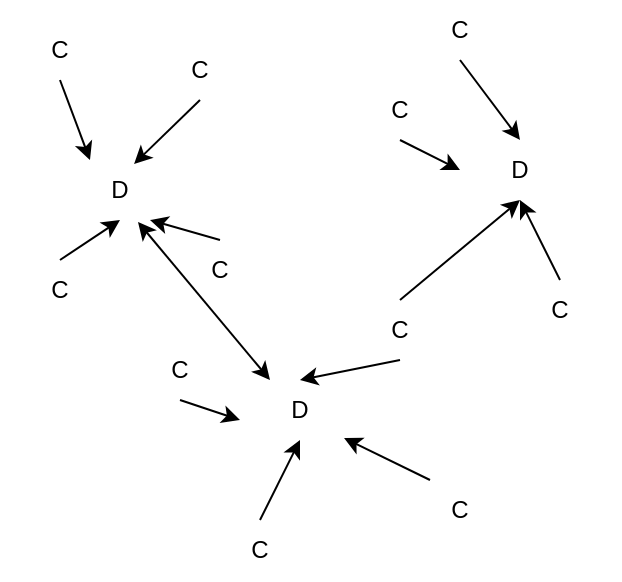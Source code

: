 <mxfile version="24.5.4" type="device">
  <diagram name="Page-1" id="jHuy79R6-4Mxj5VzrQ55">
    <mxGraphModel dx="954" dy="537" grid="1" gridSize="10" guides="1" tooltips="1" connect="1" arrows="1" fold="1" page="1" pageScale="1" pageWidth="850" pageHeight="1100" math="0" shadow="0">
      <root>
        <mxCell id="0" />
        <mxCell id="1" parent="0" />
        <mxCell id="UC_RCZZ2vDut5TitU1zV-1" value="D" style="text;html=1;align=center;verticalAlign=middle;whiteSpace=wrap;rounded=0;" vertex="1" parent="1">
          <mxGeometry x="210" y="100" width="60" height="30" as="geometry" />
        </mxCell>
        <mxCell id="UC_RCZZ2vDut5TitU1zV-2" value="D" style="text;html=1;align=center;verticalAlign=middle;whiteSpace=wrap;rounded=0;" vertex="1" parent="1">
          <mxGeometry x="410" y="90" width="60" height="30" as="geometry" />
        </mxCell>
        <mxCell id="UC_RCZZ2vDut5TitU1zV-3" value="D" style="text;html=1;align=center;verticalAlign=middle;whiteSpace=wrap;rounded=0;" vertex="1" parent="1">
          <mxGeometry x="300" y="210" width="60" height="30" as="geometry" />
        </mxCell>
        <mxCell id="UC_RCZZ2vDut5TitU1zV-4" value="C" style="text;html=1;align=center;verticalAlign=middle;whiteSpace=wrap;rounded=0;" vertex="1" parent="1">
          <mxGeometry x="350" y="170" width="60" height="30" as="geometry" />
        </mxCell>
        <mxCell id="UC_RCZZ2vDut5TitU1zV-5" value="C" style="text;html=1;align=center;verticalAlign=middle;whiteSpace=wrap;rounded=0;" vertex="1" parent="1">
          <mxGeometry x="380" y="20" width="60" height="30" as="geometry" />
        </mxCell>
        <mxCell id="UC_RCZZ2vDut5TitU1zV-24" style="rounded=0;orthogonalLoop=1;jettySize=auto;html=1;exitX=0.5;exitY=1;exitDx=0;exitDy=0;entryX=0.25;entryY=0;entryDx=0;entryDy=0;" edge="1" parent="1" source="UC_RCZZ2vDut5TitU1zV-6" target="UC_RCZZ2vDut5TitU1zV-1">
          <mxGeometry relative="1" as="geometry" />
        </mxCell>
        <mxCell id="UC_RCZZ2vDut5TitU1zV-6" value="C" style="text;html=1;align=center;verticalAlign=middle;whiteSpace=wrap;rounded=0;" vertex="1" parent="1">
          <mxGeometry x="180" y="30" width="60" height="30" as="geometry" />
        </mxCell>
        <mxCell id="UC_RCZZ2vDut5TitU1zV-7" value="C" style="text;html=1;align=center;verticalAlign=middle;whiteSpace=wrap;rounded=0;" vertex="1" parent="1">
          <mxGeometry x="430" y="160" width="60" height="30" as="geometry" />
        </mxCell>
        <mxCell id="UC_RCZZ2vDut5TitU1zV-8" value="C" style="text;html=1;align=center;verticalAlign=middle;whiteSpace=wrap;rounded=0;" vertex="1" parent="1">
          <mxGeometry x="260" y="140" width="60" height="30" as="geometry" />
        </mxCell>
        <mxCell id="UC_RCZZ2vDut5TitU1zV-30" style="rounded=0;orthogonalLoop=1;jettySize=auto;html=1;exitX=0.5;exitY=1;exitDx=0;exitDy=0;entryX=0.617;entryY=0.067;entryDx=0;entryDy=0;entryPerimeter=0;" edge="1" parent="1" source="UC_RCZZ2vDut5TitU1zV-10" target="UC_RCZZ2vDut5TitU1zV-1">
          <mxGeometry relative="1" as="geometry" />
        </mxCell>
        <mxCell id="UC_RCZZ2vDut5TitU1zV-10" value="C" style="text;html=1;align=center;verticalAlign=middle;whiteSpace=wrap;rounded=0;" vertex="1" parent="1">
          <mxGeometry x="250" y="40" width="60" height="30" as="geometry" />
        </mxCell>
        <mxCell id="UC_RCZZ2vDut5TitU1zV-11" value="C" style="text;html=1;align=center;verticalAlign=middle;whiteSpace=wrap;rounded=0;" vertex="1" parent="1">
          <mxGeometry x="240" y="190" width="60" height="30" as="geometry" />
        </mxCell>
        <mxCell id="UC_RCZZ2vDut5TitU1zV-12" value="C" style="text;html=1;align=center;verticalAlign=middle;whiteSpace=wrap;rounded=0;" vertex="1" parent="1">
          <mxGeometry x="380" y="260" width="60" height="30" as="geometry" />
        </mxCell>
        <mxCell id="UC_RCZZ2vDut5TitU1zV-32" style="rounded=0;orthogonalLoop=1;jettySize=auto;html=1;exitX=0.5;exitY=0;exitDx=0;exitDy=0;entryX=0.5;entryY=1;entryDx=0;entryDy=0;" edge="1" parent="1" source="UC_RCZZ2vDut5TitU1zV-13" target="UC_RCZZ2vDut5TitU1zV-1">
          <mxGeometry relative="1" as="geometry" />
        </mxCell>
        <mxCell id="UC_RCZZ2vDut5TitU1zV-13" value="C" style="text;html=1;align=center;verticalAlign=middle;whiteSpace=wrap;rounded=0;" vertex="1" parent="1">
          <mxGeometry x="180" y="150" width="60" height="30" as="geometry" />
        </mxCell>
        <mxCell id="UC_RCZZ2vDut5TitU1zV-14" value="C" style="text;html=1;align=center;verticalAlign=middle;whiteSpace=wrap;rounded=0;" vertex="1" parent="1">
          <mxGeometry x="350" y="60" width="60" height="30" as="geometry" />
        </mxCell>
        <mxCell id="UC_RCZZ2vDut5TitU1zV-15" value="C" style="text;html=1;align=center;verticalAlign=middle;whiteSpace=wrap;rounded=0;" vertex="1" parent="1">
          <mxGeometry x="280" y="280" width="60" height="30" as="geometry" />
        </mxCell>
        <mxCell id="UC_RCZZ2vDut5TitU1zV-34" style="rounded=0;orthogonalLoop=1;jettySize=auto;html=1;exitX=0.5;exitY=0;exitDx=0;exitDy=0;entryX=0.75;entryY=1;entryDx=0;entryDy=0;" edge="1" parent="1" source="UC_RCZZ2vDut5TitU1zV-8" target="UC_RCZZ2vDut5TitU1zV-1">
          <mxGeometry relative="1" as="geometry" />
        </mxCell>
        <mxCell id="UC_RCZZ2vDut5TitU1zV-39" value="" style="endArrow=classic;html=1;rounded=0;exitX=0.5;exitY=1;exitDx=0;exitDy=0;" edge="1" parent="1" source="UC_RCZZ2vDut5TitU1zV-11">
          <mxGeometry width="50" height="50" relative="1" as="geometry">
            <mxPoint x="400" y="310" as="sourcePoint" />
            <mxPoint x="300" y="230" as="targetPoint" />
          </mxGeometry>
        </mxCell>
        <mxCell id="UC_RCZZ2vDut5TitU1zV-40" value="" style="endArrow=classic;html=1;rounded=0;entryX=0.5;entryY=1;entryDx=0;entryDy=0;exitX=0.5;exitY=0;exitDx=0;exitDy=0;" edge="1" parent="1" source="UC_RCZZ2vDut5TitU1zV-15" target="UC_RCZZ2vDut5TitU1zV-3">
          <mxGeometry width="50" height="50" relative="1" as="geometry">
            <mxPoint x="310" y="280" as="sourcePoint" />
            <mxPoint x="360" y="230" as="targetPoint" />
          </mxGeometry>
        </mxCell>
        <mxCell id="UC_RCZZ2vDut5TitU1zV-41" value="" style="endArrow=classic;html=1;rounded=0;exitX=0.25;exitY=0;exitDx=0;exitDy=0;entryX=0.867;entryY=0.967;entryDx=0;entryDy=0;entryPerimeter=0;" edge="1" parent="1" source="UC_RCZZ2vDut5TitU1zV-12" target="UC_RCZZ2vDut5TitU1zV-3">
          <mxGeometry width="50" height="50" relative="1" as="geometry">
            <mxPoint x="400" y="310" as="sourcePoint" />
            <mxPoint x="450" y="260" as="targetPoint" />
          </mxGeometry>
        </mxCell>
        <mxCell id="UC_RCZZ2vDut5TitU1zV-44" value="" style="endArrow=classic;html=1;rounded=0;exitX=0.5;exitY=1;exitDx=0;exitDy=0;entryX=0.5;entryY=0;entryDx=0;entryDy=0;" edge="1" parent="1" source="UC_RCZZ2vDut5TitU1zV-4" target="UC_RCZZ2vDut5TitU1zV-3">
          <mxGeometry width="50" height="50" relative="1" as="geometry">
            <mxPoint x="400" y="310" as="sourcePoint" />
            <mxPoint x="450" y="260" as="targetPoint" />
          </mxGeometry>
        </mxCell>
        <mxCell id="UC_RCZZ2vDut5TitU1zV-45" value="" style="endArrow=classic;html=1;rounded=0;exitX=0.5;exitY=0;exitDx=0;exitDy=0;entryX=0.5;entryY=1;entryDx=0;entryDy=0;" edge="1" parent="1" source="UC_RCZZ2vDut5TitU1zV-4" target="UC_RCZZ2vDut5TitU1zV-2">
          <mxGeometry width="50" height="50" relative="1" as="geometry">
            <mxPoint x="400" y="310" as="sourcePoint" />
            <mxPoint x="450" y="260" as="targetPoint" />
          </mxGeometry>
        </mxCell>
        <mxCell id="UC_RCZZ2vDut5TitU1zV-46" value="" style="endArrow=classic;html=1;rounded=0;exitX=0.5;exitY=0;exitDx=0;exitDy=0;entryX=0.5;entryY=1;entryDx=0;entryDy=0;" edge="1" parent="1" source="UC_RCZZ2vDut5TitU1zV-7" target="UC_RCZZ2vDut5TitU1zV-2">
          <mxGeometry width="50" height="50" relative="1" as="geometry">
            <mxPoint x="400" y="310" as="sourcePoint" />
            <mxPoint x="450" y="260" as="targetPoint" />
          </mxGeometry>
        </mxCell>
        <mxCell id="UC_RCZZ2vDut5TitU1zV-47" value="" style="endArrow=classic;html=1;rounded=0;exitX=0.5;exitY=1;exitDx=0;exitDy=0;entryX=0;entryY=0.5;entryDx=0;entryDy=0;" edge="1" parent="1" source="UC_RCZZ2vDut5TitU1zV-14" target="UC_RCZZ2vDut5TitU1zV-2">
          <mxGeometry width="50" height="50" relative="1" as="geometry">
            <mxPoint x="400" y="310" as="sourcePoint" />
            <mxPoint x="450" y="260" as="targetPoint" />
          </mxGeometry>
        </mxCell>
        <mxCell id="UC_RCZZ2vDut5TitU1zV-48" value="" style="endArrow=classic;html=1;rounded=0;exitX=0.5;exitY=1;exitDx=0;exitDy=0;entryX=0;entryY=1;entryDx=0;entryDy=0;" edge="1" parent="1" source="UC_RCZZ2vDut5TitU1zV-5">
          <mxGeometry width="50" height="50" relative="1" as="geometry">
            <mxPoint x="400" y="310" as="sourcePoint" />
            <mxPoint x="440" y="90" as="targetPoint" />
          </mxGeometry>
        </mxCell>
        <mxCell id="UC_RCZZ2vDut5TitU1zV-50" value="" style="endArrow=classic;startArrow=classic;html=1;rounded=0;exitX=0.25;exitY=0;exitDx=0;exitDy=0;entryX=0.65;entryY=1.033;entryDx=0;entryDy=0;entryPerimeter=0;" edge="1" parent="1" source="UC_RCZZ2vDut5TitU1zV-3" target="UC_RCZZ2vDut5TitU1zV-1">
          <mxGeometry width="50" height="50" relative="1" as="geometry">
            <mxPoint x="400" y="240" as="sourcePoint" />
            <mxPoint x="450" y="190" as="targetPoint" />
          </mxGeometry>
        </mxCell>
      </root>
    </mxGraphModel>
  </diagram>
</mxfile>
